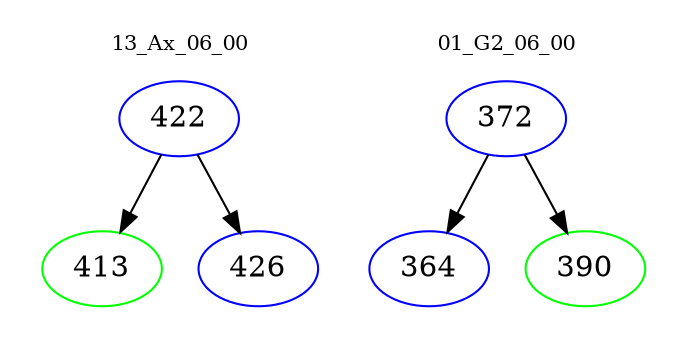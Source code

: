 digraph{
subgraph cluster_0 {
color = white
label = "13_Ax_06_00";
fontsize=10;
T0_422 [label="422", color="blue"]
T0_422 -> T0_413 [color="black"]
T0_413 [label="413", color="green"]
T0_422 -> T0_426 [color="black"]
T0_426 [label="426", color="blue"]
}
subgraph cluster_1 {
color = white
label = "01_G2_06_00";
fontsize=10;
T1_372 [label="372", color="blue"]
T1_372 -> T1_364 [color="black"]
T1_364 [label="364", color="blue"]
T1_372 -> T1_390 [color="black"]
T1_390 [label="390", color="green"]
}
}
